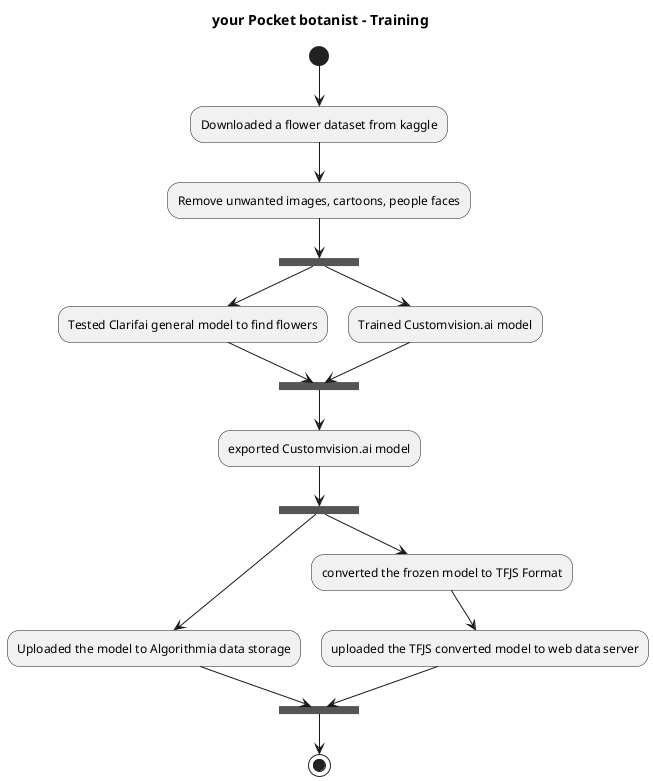 @startuml

title "your Pocket botanist - Training"

(*) --> "Downloaded a flower dataset from kaggle"

 --> "Remove unwanted images, cartoons, people faces"

--> ===B1===
--> "Tested Clarifai general model to find flowers" 
--> ===B2===

===B1=== --> "Trained Customvision.ai model"
--> ===B2===

--> "exported Customvision.ai model"

--> ===C1===
--> "Uploaded the model to Algorithmia data storage" 
--> ===C2===

===C1=== --> "converted the frozen model to TFJS Format"
--> "uploaded the TFJS converted model to web data server"
--> ===C2===

--> (*)

@enduml